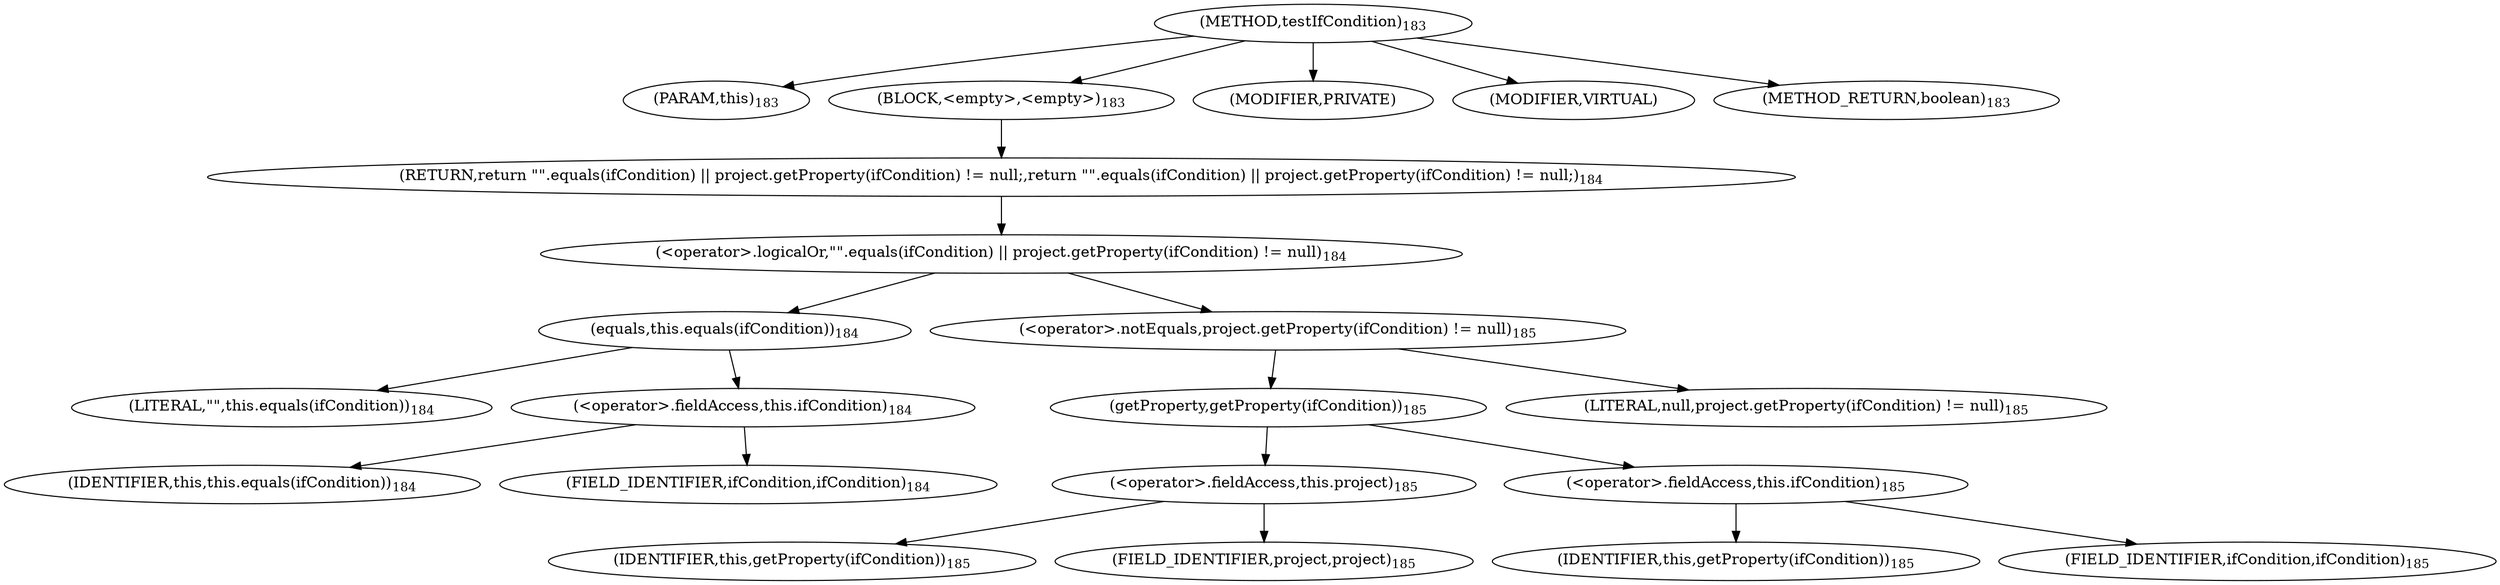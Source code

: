 digraph "testIfCondition" {  
"393" [label = <(METHOD,testIfCondition)<SUB>183</SUB>> ]
"394" [label = <(PARAM,this)<SUB>183</SUB>> ]
"395" [label = <(BLOCK,&lt;empty&gt;,&lt;empty&gt;)<SUB>183</SUB>> ]
"396" [label = <(RETURN,return &quot;&quot;.equals(ifCondition) || project.getProperty(ifCondition) != null;,return &quot;&quot;.equals(ifCondition) || project.getProperty(ifCondition) != null;)<SUB>184</SUB>> ]
"397" [label = <(&lt;operator&gt;.logicalOr,&quot;&quot;.equals(ifCondition) || project.getProperty(ifCondition) != null)<SUB>184</SUB>> ]
"398" [label = <(equals,this.equals(ifCondition))<SUB>184</SUB>> ]
"399" [label = <(LITERAL,&quot;&quot;,this.equals(ifCondition))<SUB>184</SUB>> ]
"400" [label = <(&lt;operator&gt;.fieldAccess,this.ifCondition)<SUB>184</SUB>> ]
"401" [label = <(IDENTIFIER,this,this.equals(ifCondition))<SUB>184</SUB>> ]
"402" [label = <(FIELD_IDENTIFIER,ifCondition,ifCondition)<SUB>184</SUB>> ]
"403" [label = <(&lt;operator&gt;.notEquals,project.getProperty(ifCondition) != null)<SUB>185</SUB>> ]
"404" [label = <(getProperty,getProperty(ifCondition))<SUB>185</SUB>> ]
"405" [label = <(&lt;operator&gt;.fieldAccess,this.project)<SUB>185</SUB>> ]
"406" [label = <(IDENTIFIER,this,getProperty(ifCondition))<SUB>185</SUB>> ]
"407" [label = <(FIELD_IDENTIFIER,project,project)<SUB>185</SUB>> ]
"408" [label = <(&lt;operator&gt;.fieldAccess,this.ifCondition)<SUB>185</SUB>> ]
"409" [label = <(IDENTIFIER,this,getProperty(ifCondition))<SUB>185</SUB>> ]
"410" [label = <(FIELD_IDENTIFIER,ifCondition,ifCondition)<SUB>185</SUB>> ]
"411" [label = <(LITERAL,null,project.getProperty(ifCondition) != null)<SUB>185</SUB>> ]
"412" [label = <(MODIFIER,PRIVATE)> ]
"413" [label = <(MODIFIER,VIRTUAL)> ]
"414" [label = <(METHOD_RETURN,boolean)<SUB>183</SUB>> ]
  "393" -> "394" 
  "393" -> "395" 
  "393" -> "412" 
  "393" -> "413" 
  "393" -> "414" 
  "395" -> "396" 
  "396" -> "397" 
  "397" -> "398" 
  "397" -> "403" 
  "398" -> "399" 
  "398" -> "400" 
  "400" -> "401" 
  "400" -> "402" 
  "403" -> "404" 
  "403" -> "411" 
  "404" -> "405" 
  "404" -> "408" 
  "405" -> "406" 
  "405" -> "407" 
  "408" -> "409" 
  "408" -> "410" 
}
